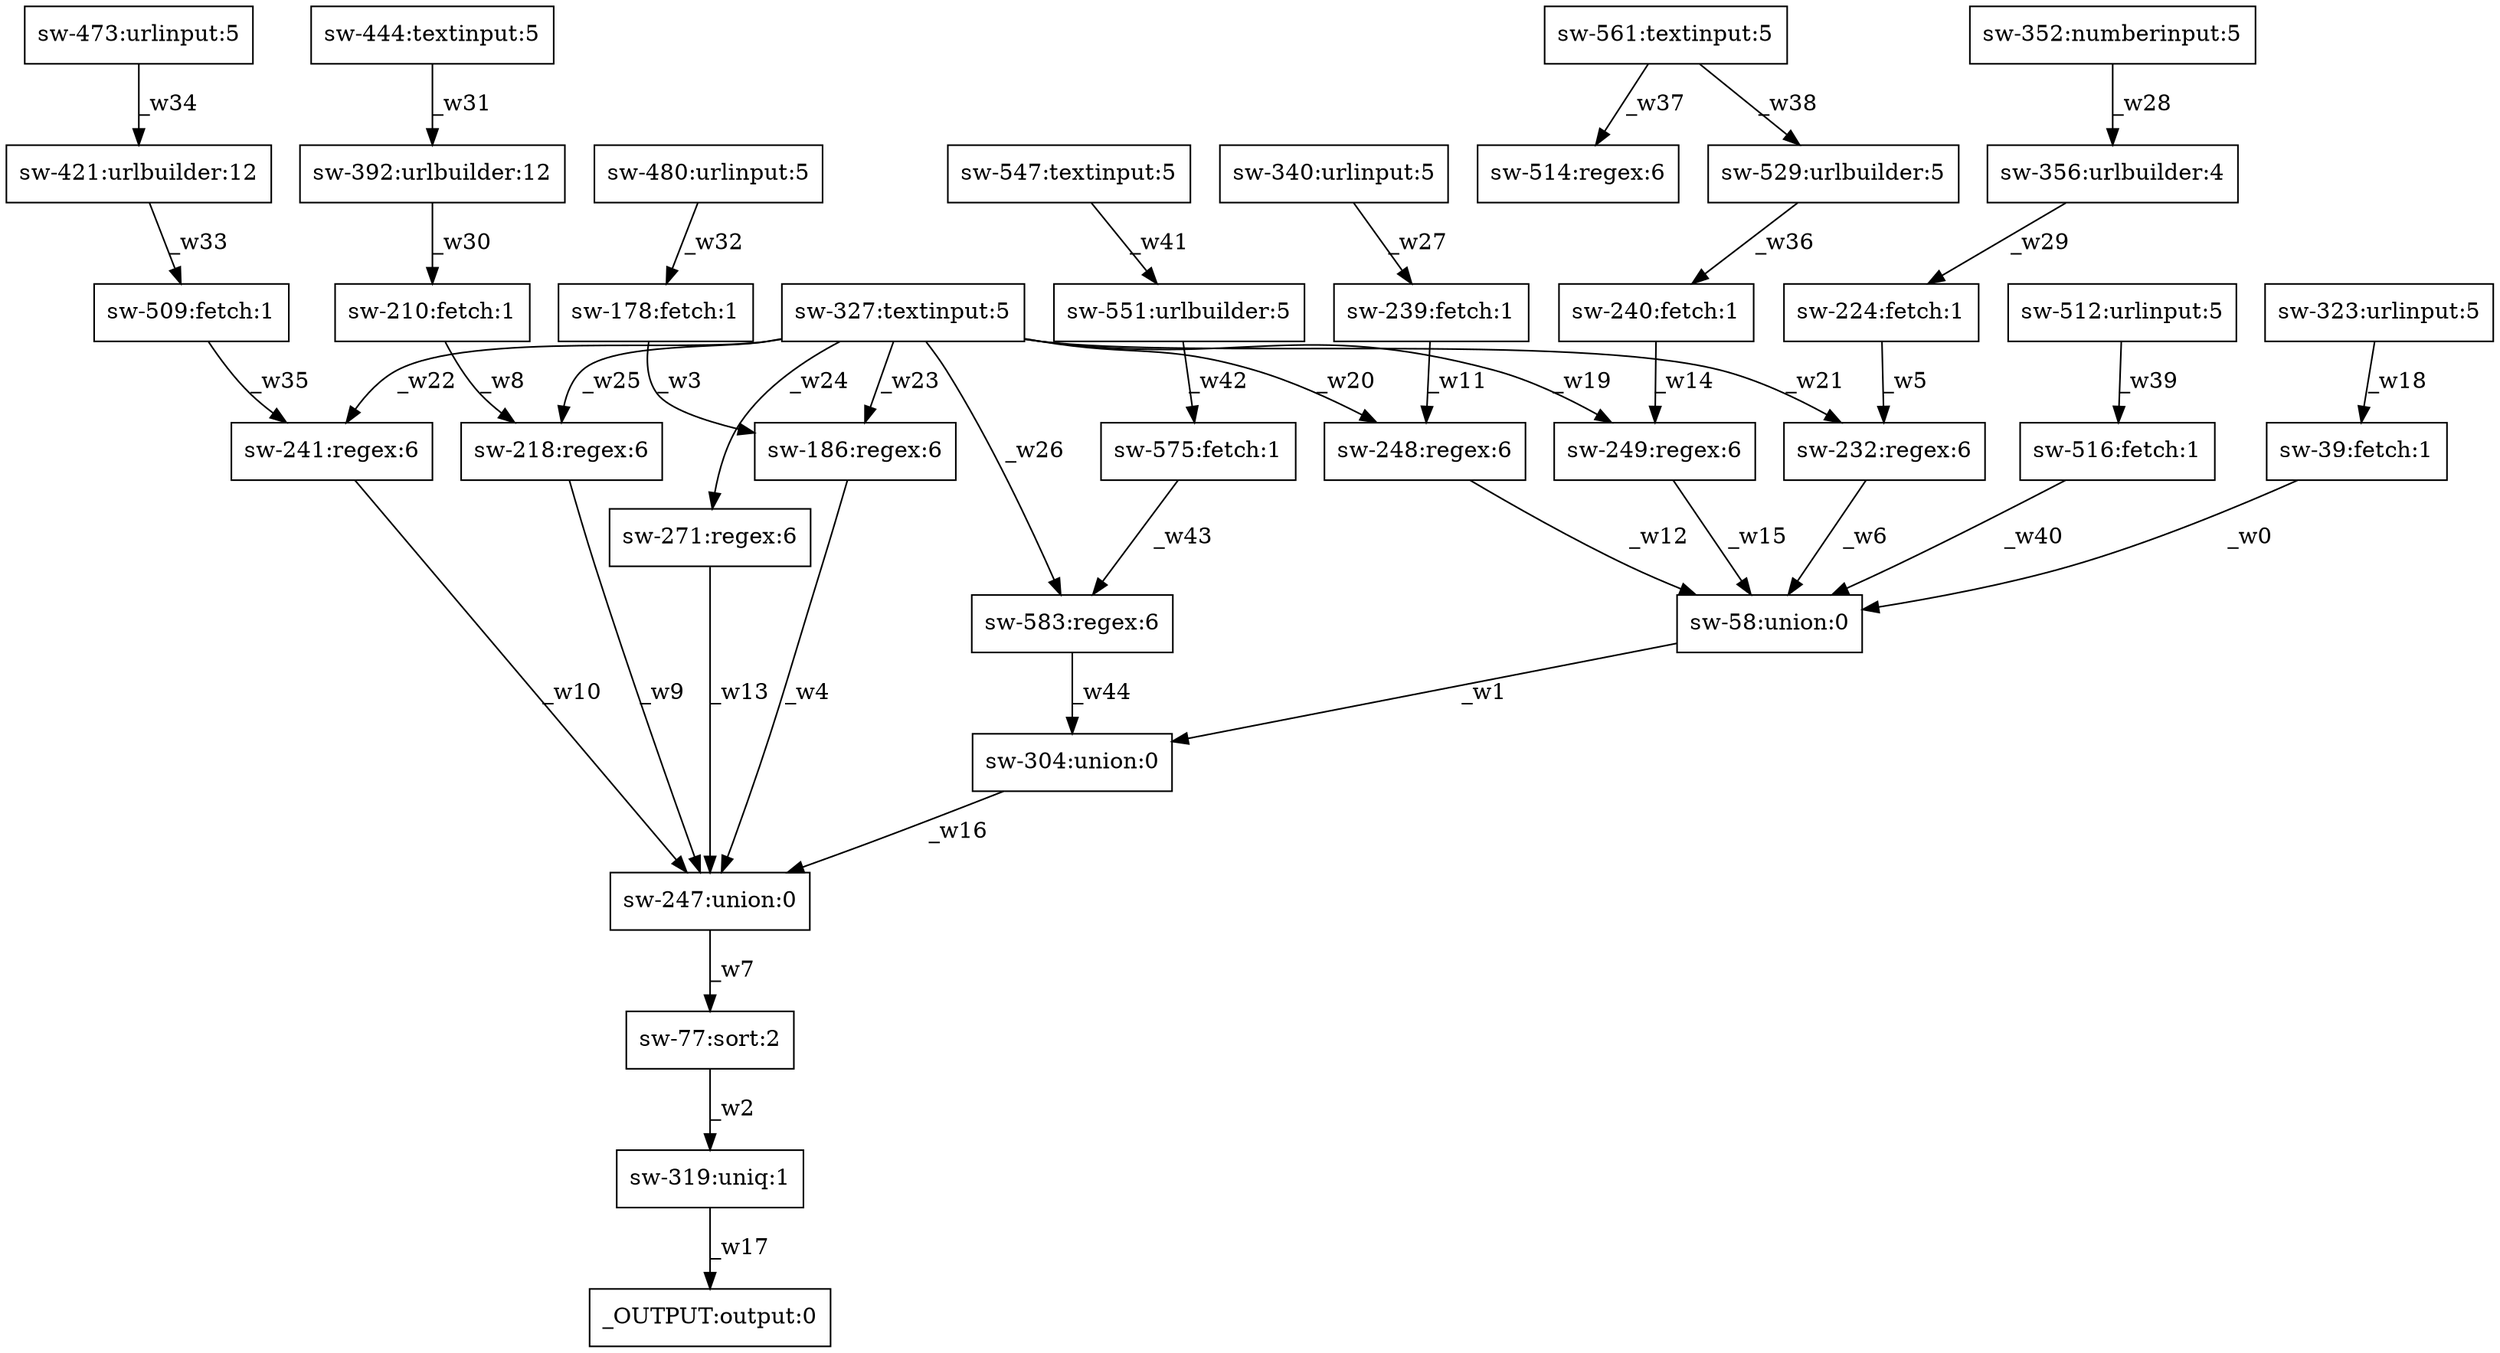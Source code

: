 digraph test1 { node [shape=box] "_OUTPUT" [label="_OUTPUT:output:0"];"sw-218" [label="sw-218:regex:6"];"sw-186" [label="sw-186:regex:6"];"sw-547" [label="sw-547:textinput:5"];"sw-224" [label="sw-224:fetch:1"];"sw-304" [label="sw-304:union:0"];"sw-529" [label="sw-529:urlbuilder:5"];"sw-323" [label="sw-323:urlinput:5"];"sw-356" [label="sw-356:urlbuilder:4"];"sw-249" [label="sw-249:regex:6"];"sw-271" [label="sw-271:regex:6"];"sw-575" [label="sw-575:fetch:1"];"sw-473" [label="sw-473:urlinput:5"];"sw-516" [label="sw-516:fetch:1"];"sw-247" [label="sw-247:union:0"];"sw-561" [label="sw-561:textinput:5"];"sw-509" [label="sw-509:fetch:1"];"sw-340" [label="sw-340:urlinput:5"];"sw-583" [label="sw-583:regex:6"];"sw-352" [label="sw-352:numberinput:5"];"sw-444" [label="sw-444:textinput:5"];"sw-240" [label="sw-240:fetch:1"];"sw-551" [label="sw-551:urlbuilder:5"];"sw-421" [label="sw-421:urlbuilder:12"];"sw-480" [label="sw-480:urlinput:5"];"sw-239" [label="sw-239:fetch:1"];"sw-241" [label="sw-241:regex:6"];"sw-512" [label="sw-512:urlinput:5"];"sw-319" [label="sw-319:uniq:1"];"sw-58" [label="sw-58:union:0"];"sw-39" [label="sw-39:fetch:1"];"sw-248" [label="sw-248:regex:6"];"sw-210" [label="sw-210:fetch:1"];"sw-232" [label="sw-232:regex:6"];"sw-77" [label="sw-77:sort:2"];"sw-392" [label="sw-392:urlbuilder:12"];"sw-178" [label="sw-178:fetch:1"];"sw-514" [label="sw-514:regex:6"];"sw-327" [label="sw-327:textinput:5"];"sw-39" -> "sw-58" [label="_w0"];"sw-58" -> "sw-304" [label="_w1"];"sw-77" -> "sw-319" [label="_w2"];"sw-178" -> "sw-186" [label="_w3"];"sw-186" -> "sw-247" [label="_w4"];"sw-224" -> "sw-232" [label="_w5"];"sw-232" -> "sw-58" [label="_w6"];"sw-247" -> "sw-77" [label="_w7"];"sw-210" -> "sw-218" [label="_w8"];"sw-218" -> "sw-247" [label="_w9"];"sw-241" -> "sw-247" [label="_w10"];"sw-239" -> "sw-248" [label="_w11"];"sw-248" -> "sw-58" [label="_w12"];"sw-271" -> "sw-247" [label="_w13"];"sw-240" -> "sw-249" [label="_w14"];"sw-249" -> "sw-58" [label="_w15"];"sw-304" -> "sw-247" [label="_w16"];"sw-319" -> "_OUTPUT" [label="_w17"];"sw-323" -> "sw-39" [label="_w18"];"sw-327" -> "sw-249" [label="_w19"];"sw-327" -> "sw-248" [label="_w20"];"sw-327" -> "sw-232" [label="_w21"];"sw-327" -> "sw-241" [label="_w22"];"sw-327" -> "sw-186" [label="_w23"];"sw-327" -> "sw-271" [label="_w24"];"sw-327" -> "sw-218" [label="_w25"];"sw-327" -> "sw-583" [label="_w26"];"sw-340" -> "sw-239" [label="_w27"];"sw-352" -> "sw-356" [label="_w28"];"sw-356" -> "sw-224" [label="_w29"];"sw-392" -> "sw-210" [label="_w30"];"sw-444" -> "sw-392" [label="_w31"];"sw-480" -> "sw-178" [label="_w32"];"sw-421" -> "sw-509" [label="_w33"];"sw-473" -> "sw-421" [label="_w34"];"sw-509" -> "sw-241" [label="_w35"];"sw-529" -> "sw-240" [label="_w36"];"sw-561" -> "sw-514" [label="_w37"];"sw-561" -> "sw-529" [label="_w38"];"sw-512" -> "sw-516" [label="_w39"];"sw-516" -> "sw-58" [label="_w40"];"sw-547" -> "sw-551" [label="_w41"];"sw-551" -> "sw-575" [label="_w42"];"sw-575" -> "sw-583" [label="_w43"];"sw-583" -> "sw-304" [label="_w44"];}